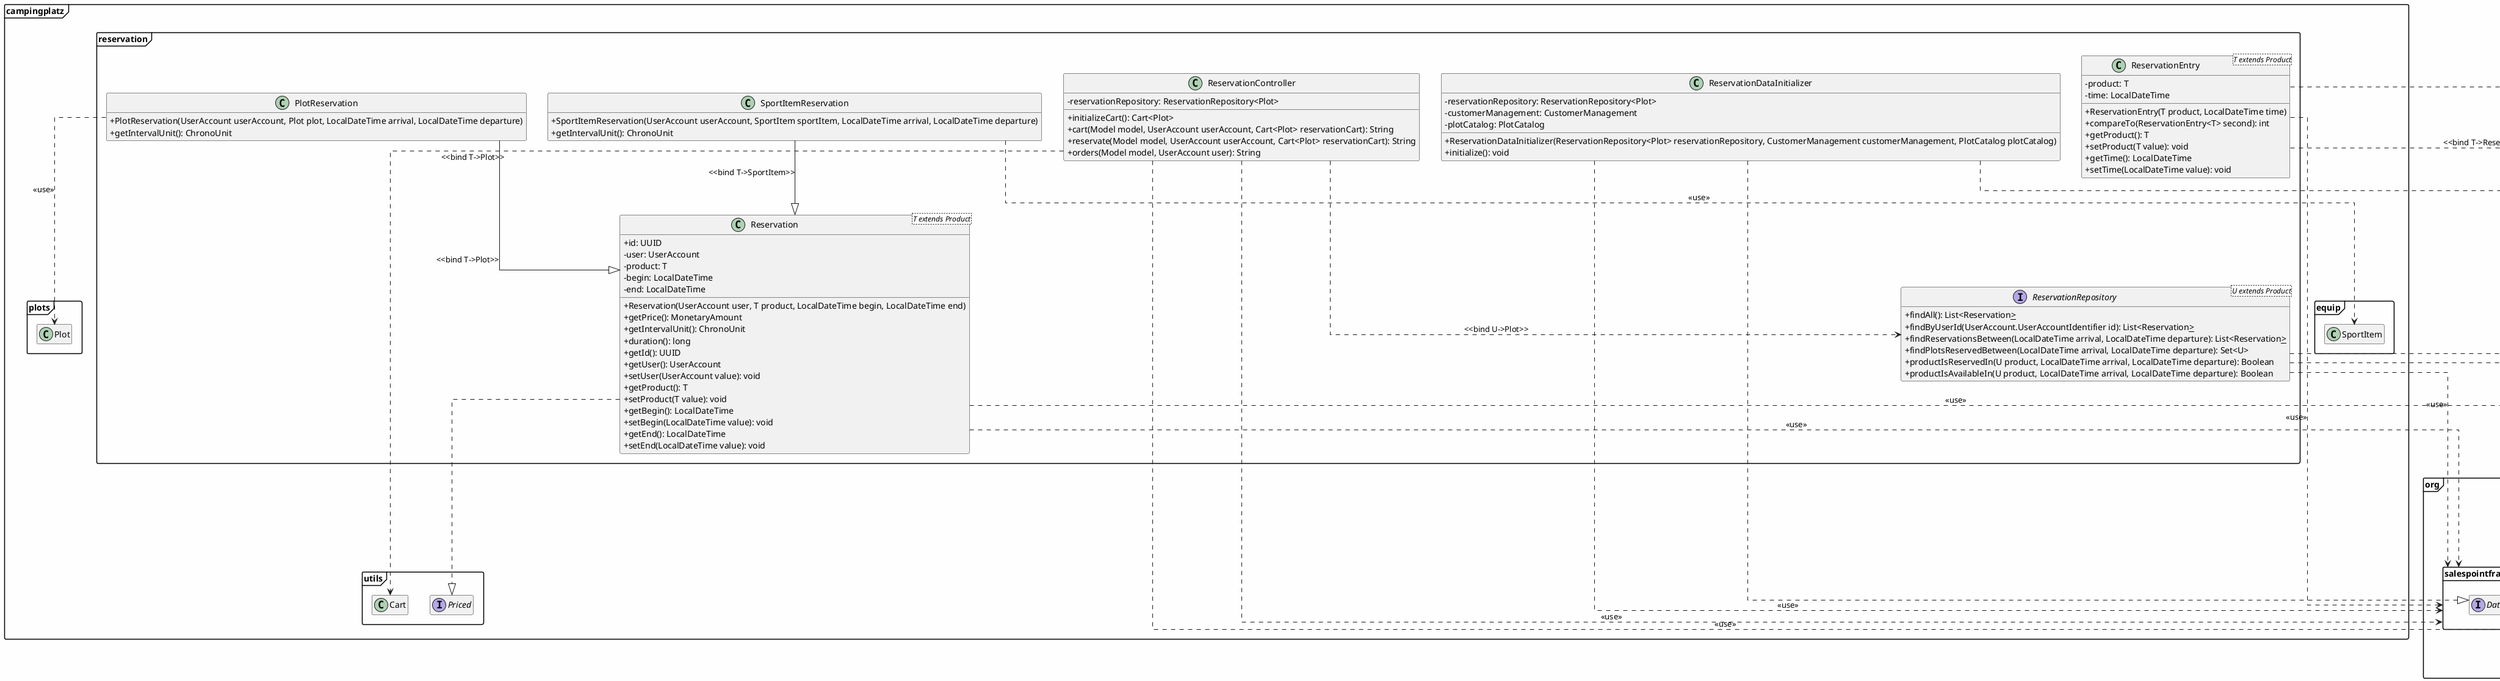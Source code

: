 @startuml
hide empty fields
hide empty methods
skinparam classAttributeIconSize 0
skinparam linetype ortho
skinparam BackgroundColor #FEFEFE
allowmixing
skinparam packageStyle Frame

interface campingplatz.utils.Priced
class campingplatz.utils.Cart

package campingplatz{
    class plots.Plot
    class equip.SportItem
}

interface java.lang.Comparable<T>

package org{
    package salespointframework{
    interface DataInitializer{}
    }
    package springframework{
    interface data.repository.CrudRepository<T, ID>
    }
}

package campingplatz.reservation{
    class PlotReservation{
    +PlotReservation(UserAccount userAccount, Plot plot, LocalDateTime arrival, LocalDateTime departure)
    +getIntervalUnit(): ChronoUnit
    }
    class Reservation<T extends Product>{
    +id: UUID
    -user: UserAccount
    -product: T
    -begin: LocalDateTime
    -end: LocalDateTime
    +Reservation(UserAccount user, T product, LocalDateTime begin, LocalDateTime end)
    +getPrice(): MonetaryAmount
    +getIntervalUnit(): ChronoUnit
    +duration(): long
    +getId(): UUID
    +getUser(): UserAccount
    +setUser(UserAccount value): void
    +getProduct(): T
    +setProduct(T value): void
    +getBegin(): LocalDateTime
    +setBegin(LocalDateTime value): void
    +getEnd(): LocalDateTime
    +setEnd(LocalDateTime value): void
    }
    class ReservationController{
    -reservationRepository: ReservationRepository<Plot>
    +initializeCart(): Cart<Plot>
    +cart(Model model, UserAccount userAccount, Cart<Plot> reservationCart): String
    +reservate(Model model, UserAccount userAccount, Cart<Plot> reservationCart): String
    +orders(Model model, UserAccount user): String
    }
    class ReservationDataInitializer{
    -reservationRepository: ReservationRepository<Plot>
    -customerManagement: CustomerManagement
    -plotCatalog: PlotCatalog
    +ReservationDataInitializer(ReservationRepository<Plot> reservationRepository, CustomerManagement customerManagement, PlotCatalog plotCatalog)
    +initialize(): void
    }
    class ReservationEntry<T extends Product>{
    -product: T
    -time: LocalDateTime
    +ReservationEntry(T product, LocalDateTime time)
    +compareTo(ReservationEntry<T> second): int
    +getProduct(): T
    +setProduct(T value): void
    +getTime(): LocalDateTime
    +setTime(LocalDateTime value): void
    }
    interface ReservationRepository<U extends Product>{
    +findAll(): List<Reservation<U>>
    +findByUserId(UserAccount.UserAccountIdentifier id): List<Reservation<U>>
    +findReservationsBetween(LocalDateTime arrival, LocalDateTime departure): List<Reservation<U>>
    +findPlotsReservedBetween(LocalDateTime arrival, LocalDateTime departure): Set<U>
    +productIsReservedIn(U product, LocalDateTime arrival, LocalDateTime departure): Boolean
    +productIsAvailableIn(U product, LocalDateTime arrival, LocalDateTime departure): Boolean
    }
    class SportItemReservation{
    +SportItemReservation(UserAccount userAccount, SportItem sportItem, LocalDateTime arrival, LocalDateTime departure)
    +getIntervalUnit(): ChronoUnit
    }
}

PlotReservation --|> Reservation: <<bind T->Plot>>
PlotReservation ..> Plot: <<use>>

SportItemReservation --|> Reservation: <<bind T->SportItem>>
SportItemReservation ..> SportItem: <<use>>

Reservation ..|> Priced
Reservation ..> salespointframework: <<use>>
Reservation ..> springframework: <<use>>

ReservationController ..> salespointframework: <<use>>
ReservationController ..> springframework: <<use>>

ReservationController ..> ReservationRepository: <<bind U->Plot>>
ReservationController ..> Cart: <<bind T->Plot>>

ReservationDataInitializer ..|> DataInitializer
ReservationDataInitializer ..> springframework: <<use>>
ReservationDataInitializer ..> salespointframework: <<use>>

ReservationEntry ..|> Comparable: <<bind T->ReservationEntry<T>>>
ReservationEntry ..> springframework: <<use>>
ReservationEntry ..> salespointframework: <<use>>

ReservationRepository ..|> CrudRepository
ReservationRepository ..> springframework: <<use>>
ReservationRepository ..> salespointframework: <<use>>

@enduml
